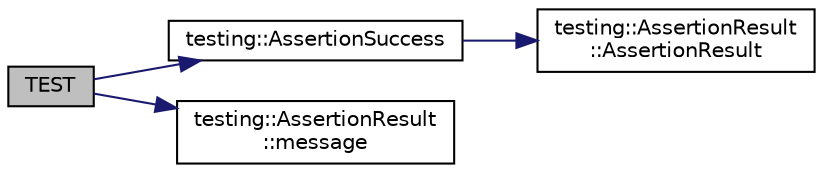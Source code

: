 digraph "TEST"
{
  edge [fontname="Helvetica",fontsize="10",labelfontname="Helvetica",labelfontsize="10"];
  node [fontname="Helvetica",fontsize="10",shape=record];
  rankdir="LR";
  Node88 [label="TEST",height=0.2,width=0.4,color="black", fillcolor="grey75", style="filled", fontcolor="black"];
  Node88 -> Node89 [color="midnightblue",fontsize="10",style="solid",fontname="Helvetica"];
  Node89 [label="testing::AssertionSuccess",height=0.2,width=0.4,color="black", fillcolor="white", style="filled",URL="$d0/d75/namespacetesting.html#ac1d0baedb17286c5c6c87bd1a45da8ac"];
  Node89 -> Node90 [color="midnightblue",fontsize="10",style="solid",fontname="Helvetica"];
  Node90 [label="testing::AssertionResult\l::AssertionResult",height=0.2,width=0.4,color="black", fillcolor="white", style="filled",URL="$d5/dec/classtesting_1_1_assertion_result.html#a27788116f03f90aec4daf592fd809ead"];
  Node88 -> Node91 [color="midnightblue",fontsize="10",style="solid",fontname="Helvetica"];
  Node91 [label="testing::AssertionResult\l::message",height=0.2,width=0.4,color="black", fillcolor="white", style="filled",URL="$d5/dec/classtesting_1_1_assertion_result.html#a33c14dafd28e3393c841e03f4b70a017"];
}
